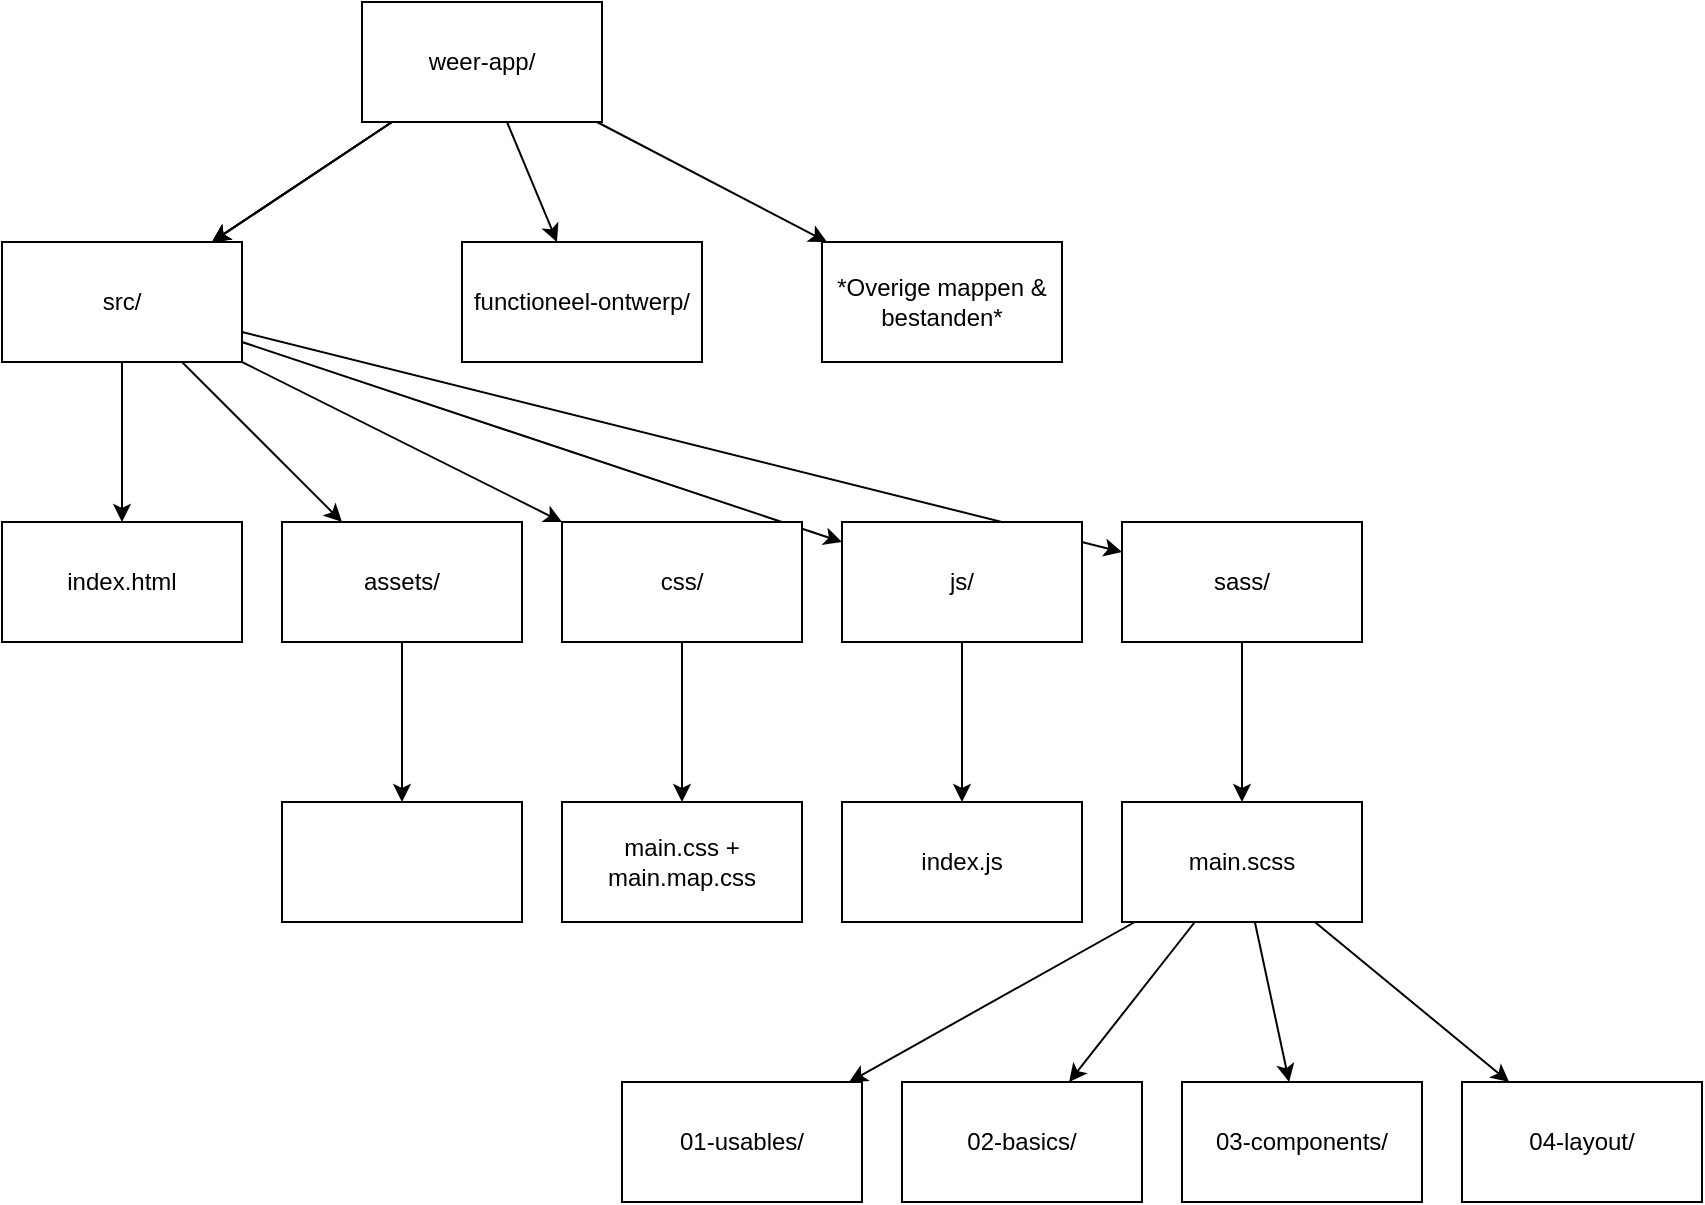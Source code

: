 <mxfile>
    <diagram id="RDyBj9QfuLbF0GYgENhV" name="Page-1">
        <mxGraphModel dx="576" dy="470" grid="1" gridSize="10" guides="1" tooltips="1" connect="1" arrows="1" fold="1" page="1" pageScale="1" pageWidth="827" pageHeight="1169" math="0" shadow="0">
            <root>
                <mxCell id="0"/>
                <mxCell id="1" parent="0"/>
                <mxCell id="4" value="" style="edgeStyle=none;html=1;" parent="1" source="2" target="3" edge="1">
                    <mxGeometry relative="1" as="geometry"/>
                </mxCell>
                <mxCell id="5" value="" style="edgeStyle=none;html=1;" parent="1" source="2" target="3" edge="1">
                    <mxGeometry relative="1" as="geometry"/>
                </mxCell>
                <mxCell id="6" value="" style="edgeStyle=none;html=1;" parent="1" source="2" target="3" edge="1">
                    <mxGeometry relative="1" as="geometry"/>
                </mxCell>
                <mxCell id="8" value="" style="edgeStyle=none;html=1;" parent="1" source="2" target="7" edge="1">
                    <mxGeometry relative="1" as="geometry"/>
                </mxCell>
                <mxCell id="37" value="" style="edgeStyle=none;html=1;fontSize=12;fontColor=#FFFFFF;" parent="1" source="2" target="36" edge="1">
                    <mxGeometry relative="1" as="geometry"/>
                </mxCell>
                <mxCell id="2" value="weer-app/" style="whiteSpace=wrap;html=1;" parent="1" vertex="1">
                    <mxGeometry x="220" y="20" width="120" height="60" as="geometry"/>
                </mxCell>
                <mxCell id="10" value="" style="edgeStyle=none;html=1;" parent="1" source="3" target="9" edge="1">
                    <mxGeometry relative="1" as="geometry"/>
                </mxCell>
                <mxCell id="12" value="" style="edgeStyle=none;html=1;" parent="1" source="3" target="11" edge="1">
                    <mxGeometry relative="1" as="geometry"/>
                </mxCell>
                <mxCell id="14" value="" style="edgeStyle=none;html=1;" parent="1" source="3" target="13" edge="1">
                    <mxGeometry relative="1" as="geometry"/>
                </mxCell>
                <mxCell id="16" value="" style="edgeStyle=none;html=1;" parent="1" source="3" target="15" edge="1">
                    <mxGeometry relative="1" as="geometry"/>
                </mxCell>
                <mxCell id="18" value="" style="edgeStyle=none;html=1;" parent="1" source="3" target="17" edge="1">
                    <mxGeometry relative="1" as="geometry"/>
                </mxCell>
                <mxCell id="3" value="src/" style="whiteSpace=wrap;html=1;" parent="1" vertex="1">
                    <mxGeometry x="40" y="140" width="120" height="60" as="geometry"/>
                </mxCell>
                <mxCell id="7" value="*Overige mappen &amp;amp; bestanden*" style="whiteSpace=wrap;html=1;" parent="1" vertex="1">
                    <mxGeometry x="450" y="140" width="120" height="60" as="geometry"/>
                </mxCell>
                <mxCell id="9" value="index.html" style="whiteSpace=wrap;html=1;" parent="1" vertex="1">
                    <mxGeometry x="40" y="280" width="120" height="60" as="geometry"/>
                </mxCell>
                <mxCell id="42" style="edgeStyle=none;html=1;fontSize=11;fontColor=#FFFFFF;" parent="1" source="11" edge="1">
                    <mxGeometry relative="1" as="geometry">
                        <mxPoint x="240" y="420" as="targetPoint"/>
                    </mxGeometry>
                </mxCell>
                <mxCell id="11" value="assets/" style="whiteSpace=wrap;html=1;" parent="1" vertex="1">
                    <mxGeometry x="180" y="280" width="120" height="60" as="geometry"/>
                </mxCell>
                <mxCell id="22" value="" style="edgeStyle=none;html=1;fontSize=12;fontColor=#FFFFFF;" parent="1" source="13" target="21" edge="1">
                    <mxGeometry relative="1" as="geometry"/>
                </mxCell>
                <mxCell id="13" value="css/" style="whiteSpace=wrap;html=1;" parent="1" vertex="1">
                    <mxGeometry x="320" y="280" width="120" height="60" as="geometry"/>
                </mxCell>
                <mxCell id="24" value="" style="edgeStyle=none;html=1;fontSize=12;fontColor=#FFFFFF;" parent="1" source="15" target="23" edge="1">
                    <mxGeometry relative="1" as="geometry"/>
                </mxCell>
                <mxCell id="15" value="js/" style="whiteSpace=wrap;html=1;" parent="1" vertex="1">
                    <mxGeometry x="460" y="280" width="120" height="60" as="geometry"/>
                </mxCell>
                <mxCell id="26" value="" style="edgeStyle=none;html=1;fontSize=12;fontColor=#FFFFFF;" parent="1" source="17" target="25" edge="1">
                    <mxGeometry relative="1" as="geometry"/>
                </mxCell>
                <mxCell id="17" value="sass/" style="whiteSpace=wrap;html=1;" parent="1" vertex="1">
                    <mxGeometry x="600" y="280" width="120" height="60" as="geometry"/>
                </mxCell>
                <mxCell id="21" value="main.css + main.map.css" style="whiteSpace=wrap;html=1;" parent="1" vertex="1">
                    <mxGeometry x="320" y="420" width="120" height="60" as="geometry"/>
                </mxCell>
                <mxCell id="23" value="index.js" style="whiteSpace=wrap;html=1;" parent="1" vertex="1">
                    <mxGeometry x="460" y="420" width="120" height="60" as="geometry"/>
                </mxCell>
                <mxCell id="28" value="" style="edgeStyle=none;html=1;fontSize=12;fontColor=#FFFFFF;" parent="1" source="25" target="27" edge="1">
                    <mxGeometry relative="1" as="geometry"/>
                </mxCell>
                <mxCell id="30" value="" style="edgeStyle=none;html=1;fontSize=12;fontColor=#FFFFFF;" parent="1" source="25" target="29" edge="1">
                    <mxGeometry relative="1" as="geometry"/>
                </mxCell>
                <mxCell id="33" value="" style="edgeStyle=none;html=1;fontSize=12;fontColor=#FFFFFF;" parent="1" source="25" target="32" edge="1">
                    <mxGeometry relative="1" as="geometry"/>
                </mxCell>
                <mxCell id="35" value="" style="edgeStyle=none;html=1;fontSize=12;fontColor=#FFFFFF;" parent="1" source="25" target="34" edge="1">
                    <mxGeometry relative="1" as="geometry"/>
                </mxCell>
                <mxCell id="25" value="main.scss" style="whiteSpace=wrap;html=1;" parent="1" vertex="1">
                    <mxGeometry x="600" y="420" width="120" height="60" as="geometry"/>
                </mxCell>
                <mxCell id="27" value="01-usables/" style="whiteSpace=wrap;html=1;" parent="1" vertex="1">
                    <mxGeometry x="350" y="560" width="120" height="60" as="geometry"/>
                </mxCell>
                <mxCell id="29" value="02-basics/" style="whiteSpace=wrap;html=1;" parent="1" vertex="1">
                    <mxGeometry x="490" y="560" width="120" height="60" as="geometry"/>
                </mxCell>
                <mxCell id="32" value="03-components/" style="whiteSpace=wrap;html=1;" parent="1" vertex="1">
                    <mxGeometry x="630" y="560" width="120" height="60" as="geometry"/>
                </mxCell>
                <mxCell id="34" value="04-layout/" style="whiteSpace=wrap;html=1;" parent="1" vertex="1">
                    <mxGeometry x="770" y="560" width="120" height="60" as="geometry"/>
                </mxCell>
                <mxCell id="36" value="functioneel-ontwerp/" style="whiteSpace=wrap;html=1;" parent="1" vertex="1">
                    <mxGeometry x="270" y="140" width="120" height="60" as="geometry"/>
                </mxCell>
                <mxCell id="43" value="&lt;span&gt;*bestanden&amp;nbsp;&lt;/span&gt;&lt;span id=&quot;docs-internal-guid-1b561db7-7fff-99bb-d60f-e8313af29cbe&quot;&gt;&lt;span style=&quot;font-family: &amp;#34;arial&amp;#34; ; background-color: transparent ; vertical-align: baseline&quot;&gt;die we importeren naar de site*&lt;/span&gt;&lt;/span&gt;" style="whiteSpace=wrap;html=1;fontSize=11;fontColor=#FFFFFF;" parent="1" vertex="1">
                    <mxGeometry x="180" y="420" width="120" height="60" as="geometry"/>
                </mxCell>
            </root>
        </mxGraphModel>
    </diagram>
</mxfile>